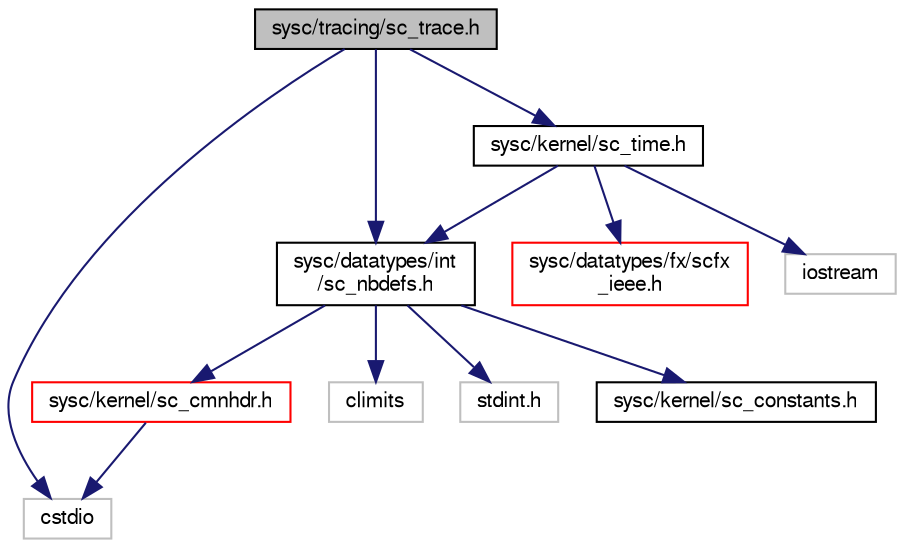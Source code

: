 digraph "sysc/tracing/sc_trace.h"
{
  edge [fontname="FreeSans",fontsize="10",labelfontname="FreeSans",labelfontsize="10"];
  node [fontname="FreeSans",fontsize="10",shape=record];
  Node0 [label="sysc/tracing/sc_trace.h",height=0.2,width=0.4,color="black", fillcolor="grey75", style="filled", fontcolor="black"];
  Node0 -> Node1 [color="midnightblue",fontsize="10",style="solid",fontname="FreeSans"];
  Node1 [label="cstdio",height=0.2,width=0.4,color="grey75", fillcolor="white", style="filled"];
  Node0 -> Node2 [color="midnightblue",fontsize="10",style="solid",fontname="FreeSans"];
  Node2 [label="sysc/datatypes/int\l/sc_nbdefs.h",height=0.2,width=0.4,color="black", fillcolor="white", style="filled",URL="$a00194.html"];
  Node2 -> Node3 [color="midnightblue",fontsize="10",style="solid",fontname="FreeSans"];
  Node3 [label="sysc/kernel/sc_cmnhdr.h",height=0.2,width=0.4,color="red", fillcolor="white", style="filled",URL="$a00224.html"];
  Node3 -> Node1 [color="midnightblue",fontsize="10",style="solid",fontname="FreeSans"];
  Node2 -> Node7 [color="midnightblue",fontsize="10",style="solid",fontname="FreeSans"];
  Node7 [label="climits",height=0.2,width=0.4,color="grey75", fillcolor="white", style="filled"];
  Node2 -> Node8 [color="midnightblue",fontsize="10",style="solid",fontname="FreeSans"];
  Node8 [label="stdint.h",height=0.2,width=0.4,color="grey75", fillcolor="white", style="filled"];
  Node2 -> Node9 [color="midnightblue",fontsize="10",style="solid",fontname="FreeSans"];
  Node9 [label="sysc/kernel/sc_constants.h",height=0.2,width=0.4,color="black", fillcolor="white", style="filled",URL="$a00227.html"];
  Node0 -> Node10 [color="midnightblue",fontsize="10",style="solid",fontname="FreeSans"];
  Node10 [label="sysc/kernel/sc_time.h",height=0.2,width=0.4,color="black", fillcolor="white", style="filled",URL="$a00329.html"];
  Node10 -> Node2 [color="midnightblue",fontsize="10",style="solid",fontname="FreeSans"];
  Node10 -> Node11 [color="midnightblue",fontsize="10",style="solid",fontname="FreeSans"];
  Node11 [label="sysc/datatypes/fx/scfx\l_ieee.h",height=0.2,width=0.4,color="red", fillcolor="white", style="filled",URL="$a00152.html"];
  Node10 -> Node27 [color="midnightblue",fontsize="10",style="solid",fontname="FreeSans"];
  Node27 [label="iostream",height=0.2,width=0.4,color="grey75", fillcolor="white", style="filled"];
}

